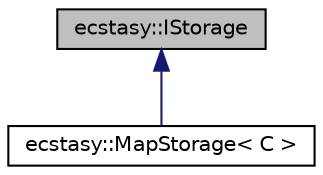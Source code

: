 digraph "ecstasy::IStorage"
{
 // LATEX_PDF_SIZE
  edge [fontname="Helvetica",fontsize="10",labelfontname="Helvetica",labelfontsize="10"];
  node [fontname="Helvetica",fontsize="10",shape=record];
  Node1 [label="ecstasy::IStorage",height=0.2,width=0.4,color="black", fillcolor="grey75", style="filled", fontcolor="black",tooltip="Base class of all components storage."];
  Node1 -> Node2 [dir="back",color="midnightblue",fontsize="10",style="solid",fontname="Helvetica"];
  Node2 [label="ecstasy::MapStorage\< C \>",height=0.2,width=0.4,color="black", fillcolor="white", style="filled",URL="$classecstasy_1_1_map_storage.html",tooltip="Associative Map to store entity components."];
}
